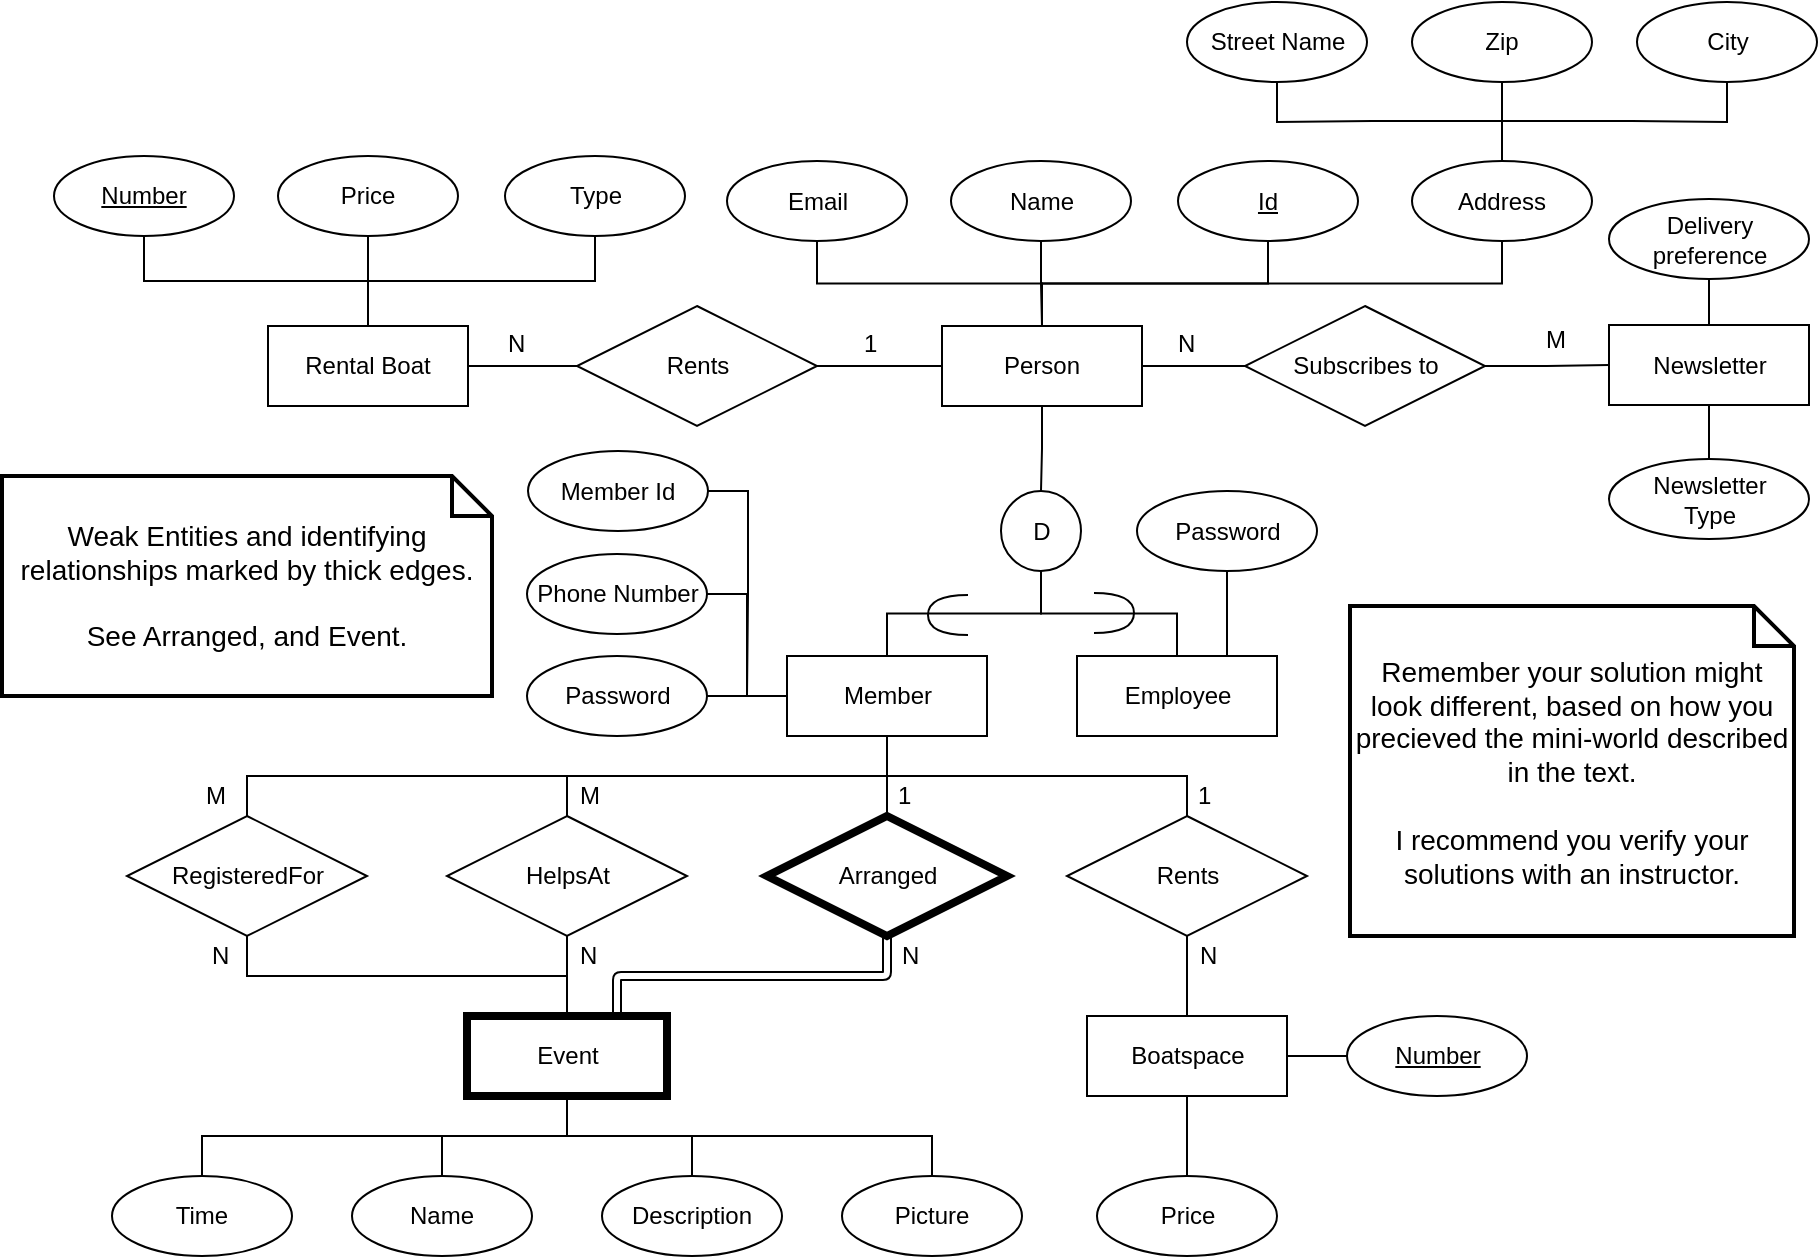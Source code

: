 <mxfile version="11.3.0" type="device" pages="1"><diagram id="de0xtfINwbp1Bm9lKYUu" name="Page-1"><mxGraphModel dx="2912" dy="2322" grid="1" gridSize="10" guides="1" tooltips="1" connect="1" arrows="1" fold="1" page="1" pageScale="1" pageWidth="850" pageHeight="1100" math="0" shadow="0"><root><mxCell id="0"/><mxCell id="1" parent="0"/><mxCell id="aHNWW3nDcpeOTY59leKr-5" style="edgeStyle=orthogonalEdgeStyle;rounded=0;orthogonalLoop=1;jettySize=auto;html=1;exitX=0.5;exitY=1;exitDx=0;exitDy=0;endArrow=none;endFill=0;" edge="1" parent="1" source="2RB6xfDAhpEEcjJ3RVW5-20" target="2RB6xfDAhpEEcjJ3RVW5-74"><mxGeometry relative="1" as="geometry"/></mxCell><mxCell id="aHNWW3nDcpeOTY59leKr-6" style="edgeStyle=orthogonalEdgeStyle;rounded=0;orthogonalLoop=1;jettySize=auto;html=1;exitX=0.5;exitY=1;exitDx=0;exitDy=0;endArrow=none;endFill=0;" edge="1" parent="1" source="2RB6xfDAhpEEcjJ3RVW5-20" target="2RB6xfDAhpEEcjJ3RVW5-61"><mxGeometry relative="1" as="geometry"/></mxCell><mxCell id="aHNWW3nDcpeOTY59leKr-7" style="edgeStyle=orthogonalEdgeStyle;rounded=0;orthogonalLoop=1;jettySize=auto;html=1;exitX=0.5;exitY=1;exitDx=0;exitDy=0;endArrow=none;endFill=0;" edge="1" parent="1" source="2RB6xfDAhpEEcjJ3RVW5-20" target="2RB6xfDAhpEEcjJ3RVW5-64"><mxGeometry relative="1" as="geometry"/></mxCell><mxCell id="aHNWW3nDcpeOTY59leKr-8" style="edgeStyle=orthogonalEdgeStyle;rounded=0;orthogonalLoop=1;jettySize=auto;html=1;exitX=0.5;exitY=1;exitDx=0;exitDy=0;endArrow=none;endFill=0;" edge="1" parent="1" source="2RB6xfDAhpEEcjJ3RVW5-20" target="2RB6xfDAhpEEcjJ3RVW5-67"><mxGeometry relative="1" as="geometry"/></mxCell><mxCell id="2RB6xfDAhpEEcjJ3RVW5-20" value="Member" style="whiteSpace=wrap;html=1;align=center;" parent="1" vertex="1"><mxGeometry x="2.5" y="110" width="100" height="40" as="geometry"/></mxCell><mxCell id="aHNWW3nDcpeOTY59leKr-101" style="edgeStyle=orthogonalEdgeStyle;rounded=0;orthogonalLoop=1;jettySize=auto;html=1;exitX=0.75;exitY=0;exitDx=0;exitDy=0;endArrow=none;endFill=0;" edge="1" parent="1" source="2RB6xfDAhpEEcjJ3RVW5-27" target="aHNWW3nDcpeOTY59leKr-100"><mxGeometry relative="1" as="geometry"/></mxCell><mxCell id="2RB6xfDAhpEEcjJ3RVW5-27" value="Employee" style="whiteSpace=wrap;html=1;align=center;" parent="1" vertex="1"><mxGeometry x="147.5" y="110" width="100" height="40" as="geometry"/></mxCell><mxCell id="aHNWW3nDcpeOTY59leKr-53" style="edgeStyle=orthogonalEdgeStyle;rounded=0;orthogonalLoop=1;jettySize=auto;html=1;exitX=0.5;exitY=0;exitDx=0;exitDy=0;endArrow=none;endFill=0;" edge="1" parent="1" source="2RB6xfDAhpEEcjJ3RVW5-35" target="aHNWW3nDcpeOTY59leKr-51"><mxGeometry relative="1" as="geometry"/></mxCell><mxCell id="aHNWW3nDcpeOTY59leKr-54" style="edgeStyle=orthogonalEdgeStyle;rounded=0;orthogonalLoop=1;jettySize=auto;html=1;exitX=0.5;exitY=0;exitDx=0;exitDy=0;endArrow=none;endFill=0;" edge="1" parent="1" source="2RB6xfDAhpEEcjJ3RVW5-35" target="aHNWW3nDcpeOTY59leKr-50"><mxGeometry relative="1" as="geometry"/></mxCell><mxCell id="aHNWW3nDcpeOTY59leKr-55" style="edgeStyle=orthogonalEdgeStyle;rounded=0;orthogonalLoop=1;jettySize=auto;html=1;exitX=0.5;exitY=0;exitDx=0;exitDy=0;endArrow=none;endFill=0;" edge="1" parent="1" source="2RB6xfDAhpEEcjJ3RVW5-35" target="aHNWW3nDcpeOTY59leKr-49"><mxGeometry relative="1" as="geometry"/></mxCell><mxCell id="2RB6xfDAhpEEcjJ3RVW5-35" value="Rental Boat" style="whiteSpace=wrap;html=1;align=center;" parent="1" vertex="1"><mxGeometry x="-257" y="-55" width="100" height="40" as="geometry"/></mxCell><mxCell id="aHNWW3nDcpeOTY59leKr-25" style="edgeStyle=orthogonalEdgeStyle;rounded=0;orthogonalLoop=1;jettySize=auto;html=1;exitX=1;exitY=0.5;exitDx=0;exitDy=0;endArrow=none;endFill=0;" edge="1" parent="1" source="2RB6xfDAhpEEcjJ3RVW5-43" target="aHNWW3nDcpeOTY59leKr-24"><mxGeometry relative="1" as="geometry"/></mxCell><mxCell id="aHNWW3nDcpeOTY59leKr-27" style="edgeStyle=orthogonalEdgeStyle;rounded=0;orthogonalLoop=1;jettySize=auto;html=1;exitX=0.5;exitY=1;exitDx=0;exitDy=0;endArrow=none;endFill=0;" edge="1" parent="1" source="2RB6xfDAhpEEcjJ3RVW5-43" target="aHNWW3nDcpeOTY59leKr-45"><mxGeometry relative="1" as="geometry"/></mxCell><mxCell id="2RB6xfDAhpEEcjJ3RVW5-43" value="Boatspace" style="whiteSpace=wrap;html=1;align=center;" parent="1" vertex="1"><mxGeometry x="152.5" y="290" width="100" height="40" as="geometry"/></mxCell><mxCell id="aHNWW3nDcpeOTY59leKr-16" style="edgeStyle=orthogonalEdgeStyle;rounded=0;orthogonalLoop=1;jettySize=auto;html=1;exitX=0.5;exitY=1;exitDx=0;exitDy=0;endArrow=none;endFill=0;" edge="1" parent="1" source="2RB6xfDAhpEEcjJ3RVW5-49" target="aHNWW3nDcpeOTY59leKr-12"><mxGeometry relative="1" as="geometry"/></mxCell><mxCell id="aHNWW3nDcpeOTY59leKr-17" style="edgeStyle=orthogonalEdgeStyle;rounded=0;orthogonalLoop=1;jettySize=auto;html=1;exitX=0.5;exitY=1;exitDx=0;exitDy=0;endArrow=none;endFill=0;" edge="1" parent="1" source="2RB6xfDAhpEEcjJ3RVW5-49" target="aHNWW3nDcpeOTY59leKr-13"><mxGeometry relative="1" as="geometry"/></mxCell><mxCell id="aHNWW3nDcpeOTY59leKr-18" style="edgeStyle=orthogonalEdgeStyle;rounded=0;orthogonalLoop=1;jettySize=auto;html=1;exitX=0.5;exitY=1;exitDx=0;exitDy=0;endArrow=none;endFill=0;" edge="1" parent="1" source="2RB6xfDAhpEEcjJ3RVW5-49" target="aHNWW3nDcpeOTY59leKr-14"><mxGeometry relative="1" as="geometry"/></mxCell><mxCell id="aHNWW3nDcpeOTY59leKr-19" style="edgeStyle=orthogonalEdgeStyle;rounded=0;orthogonalLoop=1;jettySize=auto;html=1;exitX=0.5;exitY=1;exitDx=0;exitDy=0;endArrow=none;endFill=0;" edge="1" parent="1" source="2RB6xfDAhpEEcjJ3RVW5-49" target="aHNWW3nDcpeOTY59leKr-15"><mxGeometry relative="1" as="geometry"/></mxCell><mxCell id="2RB6xfDAhpEEcjJ3RVW5-49" value="Event" style="whiteSpace=wrap;html=1;align=center;strokeWidth=4;" parent="1" vertex="1"><mxGeometry x="-157.5" y="290" width="100" height="40" as="geometry"/></mxCell><mxCell id="2RB6xfDAhpEEcjJ3RVW5-61" value="Arranged" style="shape=rhombus;perimeter=rhombusPerimeter;whiteSpace=wrap;html=1;align=center;strokeWidth=4;" parent="1" vertex="1"><mxGeometry x="-7.5" y="190" width="120" height="60" as="geometry"/></mxCell><mxCell id="aHNWW3nDcpeOTY59leKr-21" style="edgeStyle=orthogonalEdgeStyle;rounded=0;orthogonalLoop=1;jettySize=auto;html=1;exitX=0.5;exitY=1;exitDx=0;exitDy=0;endArrow=none;endFill=0;" edge="1" parent="1" source="2RB6xfDAhpEEcjJ3RVW5-64" target="2RB6xfDAhpEEcjJ3RVW5-49"><mxGeometry relative="1" as="geometry"/></mxCell><mxCell id="2RB6xfDAhpEEcjJ3RVW5-64" value="HelpsAt" style="shape=rhombus;perimeter=rhombusPerimeter;whiteSpace=wrap;html=1;align=center;" parent="1" vertex="1"><mxGeometry x="-167.5" y="190" width="120" height="60" as="geometry"/></mxCell><mxCell id="aHNWW3nDcpeOTY59leKr-20" style="edgeStyle=orthogonalEdgeStyle;rounded=0;orthogonalLoop=1;jettySize=auto;html=1;exitX=0.5;exitY=1;exitDx=0;exitDy=0;endArrow=none;endFill=0;" edge="1" parent="1" source="2RB6xfDAhpEEcjJ3RVW5-67" target="2RB6xfDAhpEEcjJ3RVW5-49"><mxGeometry relative="1" as="geometry"/></mxCell><mxCell id="2RB6xfDAhpEEcjJ3RVW5-67" value="RegisteredFor" style="shape=rhombus;perimeter=rhombusPerimeter;whiteSpace=wrap;html=1;align=center;" parent="1" vertex="1"><mxGeometry x="-327.5" y="190" width="120" height="60" as="geometry"/></mxCell><mxCell id="aHNWW3nDcpeOTY59leKr-9" style="edgeStyle=orthogonalEdgeStyle;rounded=0;orthogonalLoop=1;jettySize=auto;html=1;exitX=0.5;exitY=1;exitDx=0;exitDy=0;endArrow=none;endFill=0;" edge="1" parent="1" source="2RB6xfDAhpEEcjJ3RVW5-74" target="2RB6xfDAhpEEcjJ3RVW5-43"><mxGeometry relative="1" as="geometry"/></mxCell><mxCell id="2RB6xfDAhpEEcjJ3RVW5-74" value="Rents" style="shape=rhombus;perimeter=rhombusPerimeter;whiteSpace=wrap;html=1;align=center;" parent="1" vertex="1"><mxGeometry x="142.5" y="190" width="120" height="60" as="geometry"/></mxCell><mxCell id="aHNWW3nDcpeOTY59leKr-35" style="edgeStyle=orthogonalEdgeStyle;rounded=0;orthogonalLoop=1;jettySize=auto;html=1;exitX=0.5;exitY=0;exitDx=0;exitDy=0;endArrow=none;endFill=0;" edge="1" parent="1" source="2RB6xfDAhpEEcjJ3RVW5-79" target="2RB6xfDAhpEEcjJ3RVW5-106"><mxGeometry relative="1" as="geometry"/></mxCell><mxCell id="aHNWW3nDcpeOTY59leKr-36" style="edgeStyle=orthogonalEdgeStyle;rounded=0;orthogonalLoop=1;jettySize=auto;html=1;exitX=0.5;exitY=1;exitDx=0;exitDy=0;endArrow=none;endFill=0;" edge="1" parent="1" source="2RB6xfDAhpEEcjJ3RVW5-79" target="2RB6xfDAhpEEcjJ3RVW5-111"><mxGeometry relative="1" as="geometry"/></mxCell><mxCell id="2RB6xfDAhpEEcjJ3RVW5-79" value="Newsletter" style="whiteSpace=wrap;html=1;align=center;" parent="1" vertex="1"><mxGeometry x="413.5" y="-55.5" width="100" height="40" as="geometry"/></mxCell><mxCell id="2RB6xfDAhpEEcjJ3RVW5-96" style="edgeStyle=orthogonalEdgeStyle;rounded=0;orthogonalLoop=1;jettySize=auto;html=1;endArrow=none;endFill=0;exitX=0.5;exitY=0;exitDx=0;exitDy=0;" parent="1" source="2RB6xfDAhpEEcjJ3RVW5-82" target="aHNWW3nDcpeOTY59leKr-63" edge="1"><mxGeometry relative="1" as="geometry"><mxPoint x="328" y="-45" as="targetPoint"/></mxGeometry></mxCell><mxCell id="aHNWW3nDcpeOTY59leKr-28" style="edgeStyle=orthogonalEdgeStyle;rounded=0;orthogonalLoop=1;jettySize=auto;html=1;exitX=0;exitY=0.5;exitDx=0;exitDy=0;endArrow=none;endFill=0;" edge="1" parent="1" source="2RB6xfDAhpEEcjJ3RVW5-82" target="2RB6xfDAhpEEcjJ3RVW5-104"><mxGeometry relative="1" as="geometry"/></mxCell><mxCell id="aHNWW3nDcpeOTY59leKr-30" style="edgeStyle=orthogonalEdgeStyle;rounded=0;orthogonalLoop=1;jettySize=auto;html=1;exitX=0.5;exitY=1;exitDx=0;exitDy=0;entryX=0.5;entryY=0;entryDx=0;entryDy=0;endArrow=none;endFill=0;" edge="1" parent="1" source="2RB6xfDAhpEEcjJ3RVW5-82" target="aHNWW3nDcpeOTY59leKr-1"><mxGeometry relative="1" as="geometry"/></mxCell><mxCell id="aHNWW3nDcpeOTY59leKr-47" style="edgeStyle=orthogonalEdgeStyle;rounded=0;orthogonalLoop=1;jettySize=auto;html=1;exitX=0.5;exitY=0;exitDx=0;exitDy=0;entryX=0.5;entryY=1;entryDx=0;entryDy=0;endArrow=none;endFill=0;" edge="1" parent="1" source="2RB6xfDAhpEEcjJ3RVW5-82" target="aHNWW3nDcpeOTY59leKr-44"><mxGeometry relative="1" as="geometry"/></mxCell><mxCell id="aHNWW3nDcpeOTY59leKr-48" style="edgeStyle=orthogonalEdgeStyle;rounded=0;orthogonalLoop=1;jettySize=auto;html=1;exitX=0.5;exitY=0;exitDx=0;exitDy=0;entryX=0.5;entryY=1;entryDx=0;entryDy=0;endArrow=none;endFill=0;" edge="1" parent="1" source="2RB6xfDAhpEEcjJ3RVW5-82" target="aHNWW3nDcpeOTY59leKr-23"><mxGeometry relative="1" as="geometry"/></mxCell><mxCell id="aHNWW3nDcpeOTY59leKr-72" style="edgeStyle=orthogonalEdgeStyle;rounded=0;orthogonalLoop=1;jettySize=auto;html=1;exitX=1;exitY=0.5;exitDx=0;exitDy=0;entryX=0;entryY=0.5;entryDx=0;entryDy=0;endArrow=none;endFill=0;" edge="1" parent="1" source="2RB6xfDAhpEEcjJ3RVW5-82" target="2RB6xfDAhpEEcjJ3RVW5-108"><mxGeometry relative="1" as="geometry"/></mxCell><mxCell id="2RB6xfDAhpEEcjJ3RVW5-82" value="Person" style="whiteSpace=wrap;html=1;align=center;" parent="1" vertex="1"><mxGeometry x="80" y="-55" width="100" height="40" as="geometry"/></mxCell><mxCell id="2RB6xfDAhpEEcjJ3RVW5-92" style="edgeStyle=orthogonalEdgeStyle;rounded=0;orthogonalLoop=1;jettySize=auto;html=1;endArrow=none;endFill=0;" parent="1" source="aHNWW3nDcpeOTY59leKr-46" target="2RB6xfDAhpEEcjJ3RVW5-82" edge="1"><mxGeometry relative="1" as="geometry"><Array as="points"/><mxPoint x="130" y="-95.025" as="sourcePoint"/></mxGeometry></mxCell><mxCell id="aHNWW3nDcpeOTY59leKr-29" style="edgeStyle=orthogonalEdgeStyle;rounded=0;orthogonalLoop=1;jettySize=auto;html=1;exitX=0;exitY=0.5;exitDx=0;exitDy=0;endArrow=none;endFill=0;" edge="1" parent="1" source="2RB6xfDAhpEEcjJ3RVW5-104" target="2RB6xfDAhpEEcjJ3RVW5-35"><mxGeometry relative="1" as="geometry"/></mxCell><mxCell id="2RB6xfDAhpEEcjJ3RVW5-104" value="Rents" style="shape=rhombus;perimeter=rhombusPerimeter;whiteSpace=wrap;html=1;align=center;" parent="1" vertex="1"><mxGeometry x="-102.5" y="-65" width="120" height="60" as="geometry"/></mxCell><mxCell id="2RB6xfDAhpEEcjJ3RVW5-106" value="Delivery preference" style="ellipse;whiteSpace=wrap;html=1;align=center;" parent="1" vertex="1"><mxGeometry x="413.5" y="-118.5" width="100" height="40" as="geometry"/></mxCell><mxCell id="aHNWW3nDcpeOTY59leKr-34" style="edgeStyle=orthogonalEdgeStyle;rounded=0;orthogonalLoop=1;jettySize=auto;html=1;exitX=1;exitY=0.5;exitDx=0;exitDy=0;endArrow=none;endFill=0;" edge="1" parent="1" source="2RB6xfDAhpEEcjJ3RVW5-108" target="2RB6xfDAhpEEcjJ3RVW5-79"><mxGeometry relative="1" as="geometry"/></mxCell><mxCell id="2RB6xfDAhpEEcjJ3RVW5-108" value="Subscribes to" style="shape=rhombus;perimeter=rhombusPerimeter;whiteSpace=wrap;html=1;align=center;" parent="1" vertex="1"><mxGeometry x="231.5" y="-65" width="120" height="60" as="geometry"/></mxCell><mxCell id="2RB6xfDAhpEEcjJ3RVW5-111" value="Newsletter&lt;br&gt;Type" style="ellipse;whiteSpace=wrap;html=1;align=center;" parent="1" vertex="1"><mxGeometry x="413.5" y="11.5" width="100" height="40" as="geometry"/></mxCell><mxCell id="aHNWW3nDcpeOTY59leKr-31" style="edgeStyle=orthogonalEdgeStyle;rounded=0;orthogonalLoop=1;jettySize=auto;html=1;exitX=0.5;exitY=1;exitDx=0;exitDy=0;entryX=0.5;entryY=0;entryDx=0;entryDy=0;endArrow=none;endFill=0;" edge="1" parent="1" source="aHNWW3nDcpeOTY59leKr-1" target="2RB6xfDAhpEEcjJ3RVW5-20"><mxGeometry relative="1" as="geometry"/></mxCell><mxCell id="aHNWW3nDcpeOTY59leKr-32" style="edgeStyle=orthogonalEdgeStyle;rounded=0;orthogonalLoop=1;jettySize=auto;html=1;exitX=0.5;exitY=1;exitDx=0;exitDy=0;endArrow=none;endFill=0;" edge="1" parent="1" source="aHNWW3nDcpeOTY59leKr-1" target="2RB6xfDAhpEEcjJ3RVW5-27"><mxGeometry relative="1" as="geometry"/></mxCell><mxCell id="aHNWW3nDcpeOTY59leKr-1" value="D" style="ellipse;whiteSpace=wrap;html=1;aspect=fixed;" vertex="1" parent="1"><mxGeometry x="109.5" y="27.5" width="40" height="40" as="geometry"/></mxCell><mxCell id="aHNWW3nDcpeOTY59leKr-12" value="Name" style="ellipse;whiteSpace=wrap;html=1;" vertex="1" parent="1"><mxGeometry x="-215" y="370" width="90" height="40" as="geometry"/></mxCell><mxCell id="aHNWW3nDcpeOTY59leKr-13" value="Time" style="ellipse;whiteSpace=wrap;html=1;" vertex="1" parent="1"><mxGeometry x="-335" y="370" width="90" height="40" as="geometry"/></mxCell><mxCell id="aHNWW3nDcpeOTY59leKr-14" value="Description" style="ellipse;whiteSpace=wrap;html=1;" vertex="1" parent="1"><mxGeometry x="-90" y="370" width="90" height="40" as="geometry"/></mxCell><mxCell id="aHNWW3nDcpeOTY59leKr-15" value="Picture" style="ellipse;whiteSpace=wrap;html=1;" vertex="1" parent="1"><mxGeometry x="30" y="370" width="90" height="40" as="geometry"/></mxCell><mxCell id="aHNWW3nDcpeOTY59leKr-23" value="&lt;u&gt;Id&lt;/u&gt;" style="ellipse;whiteSpace=wrap;html=1;" vertex="1" parent="1"><mxGeometry x="198" y="-137.5" width="90" height="40" as="geometry"/></mxCell><mxCell id="aHNWW3nDcpeOTY59leKr-24" value="&lt;u&gt;Number&lt;/u&gt;" style="ellipse;whiteSpace=wrap;html=1;" vertex="1" parent="1"><mxGeometry x="282.5" y="290" width="90" height="40" as="geometry"/></mxCell><mxCell id="aHNWW3nDcpeOTY59leKr-39" value="" style="shape=requiredInterface;html=1;verticalLabelPosition=bottom;rotation=180;" vertex="1" parent="1"><mxGeometry x="73" y="79.5" width="20" height="20" as="geometry"/></mxCell><mxCell id="aHNWW3nDcpeOTY59leKr-42" value="" style="shape=requiredInterface;html=1;verticalLabelPosition=bottom;rotation=0;" vertex="1" parent="1"><mxGeometry x="156" y="78.5" width="20" height="20" as="geometry"/></mxCell><mxCell id="aHNWW3nDcpeOTY59leKr-44" value="Email" style="ellipse;whiteSpace=wrap;html=1;" vertex="1" parent="1"><mxGeometry x="-27.5" y="-137.5" width="90" height="40" as="geometry"/></mxCell><mxCell id="aHNWW3nDcpeOTY59leKr-45" value="Price" style="ellipse;whiteSpace=wrap;html=1;" vertex="1" parent="1"><mxGeometry x="157.5" y="370" width="90" height="40" as="geometry"/></mxCell><mxCell id="aHNWW3nDcpeOTY59leKr-46" value="Name" style="ellipse;whiteSpace=wrap;html=1;" vertex="1" parent="1"><mxGeometry x="84.5" y="-137.5" width="90" height="40" as="geometry"/></mxCell><mxCell id="aHNWW3nDcpeOTY59leKr-49" value="Type" style="ellipse;whiteSpace=wrap;html=1;" vertex="1" parent="1"><mxGeometry x="-138.5" y="-140" width="90" height="40" as="geometry"/></mxCell><mxCell id="aHNWW3nDcpeOTY59leKr-50" value="&lt;u&gt;Number&lt;/u&gt;" style="ellipse;whiteSpace=wrap;html=1;" vertex="1" parent="1"><mxGeometry x="-364" y="-140" width="90" height="40" as="geometry"/></mxCell><mxCell id="aHNWW3nDcpeOTY59leKr-51" value="Price" style="ellipse;whiteSpace=wrap;html=1;" vertex="1" parent="1"><mxGeometry x="-252" y="-140" width="90" height="40" as="geometry"/></mxCell><mxCell id="aHNWW3nDcpeOTY59leKr-59" value="N" style="text;html=1;resizable=0;points=[];autosize=1;align=left;verticalAlign=top;spacingTop=-4;" vertex="1" parent="1"><mxGeometry x="-139.5" y="-56" width="20" height="20" as="geometry"/></mxCell><mxCell id="aHNWW3nDcpeOTY59leKr-69" style="edgeStyle=orthogonalEdgeStyle;rounded=0;orthogonalLoop=1;jettySize=auto;html=1;exitX=0.5;exitY=0;exitDx=0;exitDy=0;entryX=0.5;entryY=1;entryDx=0;entryDy=0;endArrow=none;endFill=0;" edge="1" parent="1" source="aHNWW3nDcpeOTY59leKr-63" target="aHNWW3nDcpeOTY59leKr-68"><mxGeometry relative="1" as="geometry"/></mxCell><mxCell id="aHNWW3nDcpeOTY59leKr-70" style="edgeStyle=orthogonalEdgeStyle;rounded=0;orthogonalLoop=1;jettySize=auto;html=1;exitX=0.5;exitY=0;exitDx=0;exitDy=0;endArrow=none;endFill=0;" edge="1" parent="1" source="aHNWW3nDcpeOTY59leKr-63" target="aHNWW3nDcpeOTY59leKr-67"><mxGeometry relative="1" as="geometry"/></mxCell><mxCell id="aHNWW3nDcpeOTY59leKr-71" style="edgeStyle=orthogonalEdgeStyle;rounded=0;orthogonalLoop=1;jettySize=auto;html=1;exitX=0.5;exitY=0;exitDx=0;exitDy=0;endArrow=none;endFill=0;" edge="1" parent="1" source="aHNWW3nDcpeOTY59leKr-63" target="aHNWW3nDcpeOTY59leKr-66"><mxGeometry relative="1" as="geometry"/></mxCell><mxCell id="aHNWW3nDcpeOTY59leKr-63" value="Address" style="ellipse;whiteSpace=wrap;html=1;" vertex="1" parent="1"><mxGeometry x="315" y="-137.5" width="90" height="40" as="geometry"/></mxCell><mxCell id="aHNWW3nDcpeOTY59leKr-66" value="City" style="ellipse;whiteSpace=wrap;html=1;" vertex="1" parent="1"><mxGeometry x="427.5" y="-217" width="90" height="40" as="geometry"/></mxCell><mxCell id="aHNWW3nDcpeOTY59leKr-67" value="Street Name" style="ellipse;whiteSpace=wrap;html=1;" vertex="1" parent="1"><mxGeometry x="202.5" y="-217" width="90" height="40" as="geometry"/></mxCell><mxCell id="aHNWW3nDcpeOTY59leKr-68" value="Zip" style="ellipse;whiteSpace=wrap;html=1;" vertex="1" parent="1"><mxGeometry x="315" y="-217" width="90" height="40" as="geometry"/></mxCell><mxCell id="aHNWW3nDcpeOTY59leKr-74" value="Weak Entities and identifying relationships marked by thick edges.&lt;br&gt;&lt;br&gt;See Arranged, and Event." style="shape=note;strokeWidth=2;fontSize=14;size=20;whiteSpace=wrap;html=1;glass=0;verticalAlign=middle;" vertex="1" parent="1"><mxGeometry x="-390" y="20" width="245" height="110" as="geometry"/></mxCell><mxCell id="aHNWW3nDcpeOTY59leKr-75" value="" style="shape=link;html=1;endArrow=none;endFill=0;entryX=0.5;entryY=1;entryDx=0;entryDy=0;exitX=0.75;exitY=0;exitDx=0;exitDy=0;edgeStyle=orthogonalEdgeStyle;" edge="1" parent="1" source="2RB6xfDAhpEEcjJ3RVW5-49" target="2RB6xfDAhpEEcjJ3RVW5-61"><mxGeometry width="50" height="50" relative="1" as="geometry"><mxPoint x="-600" y="490" as="sourcePoint"/><mxPoint x="-550" y="440" as="targetPoint"/></mxGeometry></mxCell><mxCell id="aHNWW3nDcpeOTY59leKr-76" value="N" style="text;html=1;resizable=0;points=[];autosize=1;align=left;verticalAlign=top;spacingTop=-4;" vertex="1" parent="1"><mxGeometry x="196" y="-56" width="20" height="20" as="geometry"/></mxCell><mxCell id="aHNWW3nDcpeOTY59leKr-77" value="M" style="text;html=1;resizable=0;points=[];autosize=1;align=left;verticalAlign=top;spacingTop=-4;" vertex="1" parent="1"><mxGeometry x="380" y="-58" width="30" height="20" as="geometry"/></mxCell><mxCell id="aHNWW3nDcpeOTY59leKr-78" value="M" style="text;html=1;resizable=0;points=[];autosize=1;align=left;verticalAlign=top;spacingTop=-4;" vertex="1" parent="1"><mxGeometry x="-290" y="170" width="30" height="20" as="geometry"/></mxCell><mxCell id="aHNWW3nDcpeOTY59leKr-80" value="N" style="text;html=1;resizable=0;points=[];autosize=1;align=left;verticalAlign=top;spacingTop=-4;" vertex="1" parent="1"><mxGeometry x="-287.5" y="250" width="20" height="20" as="geometry"/></mxCell><mxCell id="aHNWW3nDcpeOTY59leKr-81" value="N" style="text;html=1;resizable=0;points=[];autosize=1;align=left;verticalAlign=top;spacingTop=-4;" vertex="1" parent="1"><mxGeometry x="-103.5" y="250" width="20" height="20" as="geometry"/></mxCell><mxCell id="aHNWW3nDcpeOTY59leKr-87" value="M" style="text;html=1;resizable=0;points=[];autosize=1;align=left;verticalAlign=top;spacingTop=-4;" vertex="1" parent="1"><mxGeometry x="-103.5" y="170" width="30" height="20" as="geometry"/></mxCell><mxCell id="aHNWW3nDcpeOTY59leKr-91" value="1" style="text;html=1;resizable=0;points=[];autosize=1;align=left;verticalAlign=top;spacingTop=-4;" vertex="1" parent="1"><mxGeometry x="55.5" y="170" width="20" height="20" as="geometry"/></mxCell><mxCell id="aHNWW3nDcpeOTY59leKr-92" value="N" style="text;html=1;resizable=0;points=[];autosize=1;align=left;verticalAlign=top;spacingTop=-4;" vertex="1" parent="1"><mxGeometry x="58" y="250" width="20" height="20" as="geometry"/></mxCell><mxCell id="aHNWW3nDcpeOTY59leKr-93" value="N" style="text;html=1;resizable=0;points=[];autosize=1;align=left;verticalAlign=top;spacingTop=-4;" vertex="1" parent="1"><mxGeometry x="206.5" y="250" width="20" height="20" as="geometry"/></mxCell><mxCell id="aHNWW3nDcpeOTY59leKr-94" value="1" style="text;html=1;resizable=0;points=[];autosize=1;align=left;verticalAlign=top;spacingTop=-4;" vertex="1" parent="1"><mxGeometry x="39" y="-56" width="20" height="20" as="geometry"/></mxCell><mxCell id="aHNWW3nDcpeOTY59leKr-95" value="1" style="text;html=1;resizable=0;points=[];autosize=1;align=left;verticalAlign=top;spacingTop=-4;" vertex="1" parent="1"><mxGeometry x="205.5" y="170" width="20" height="20" as="geometry"/></mxCell><mxCell id="aHNWW3nDcpeOTY59leKr-97" value="Remember your solution might look different, based on how you precieved the mini-world described in the text. &lt;br&gt;&lt;br&gt;I recommend you verify your solutions with an instructor." style="shape=note;strokeWidth=2;fontSize=14;size=20;whiteSpace=wrap;html=1;glass=0;align=center;verticalAlign=middle;" vertex="1" parent="1"><mxGeometry x="284" y="85" width="222" height="165" as="geometry"/></mxCell><mxCell id="aHNWW3nDcpeOTY59leKr-99" style="edgeStyle=orthogonalEdgeStyle;rounded=0;orthogonalLoop=1;jettySize=auto;html=1;exitX=1;exitY=0.5;exitDx=0;exitDy=0;entryX=0;entryY=0.5;entryDx=0;entryDy=0;endArrow=none;endFill=0;" edge="1" parent="1" source="aHNWW3nDcpeOTY59leKr-98" target="2RB6xfDAhpEEcjJ3RVW5-20"><mxGeometry relative="1" as="geometry"/></mxCell><mxCell id="aHNWW3nDcpeOTY59leKr-98" value="Password" style="ellipse;whiteSpace=wrap;html=1;" vertex="1" parent="1"><mxGeometry x="-127.5" y="110" width="90" height="40" as="geometry"/></mxCell><mxCell id="aHNWW3nDcpeOTY59leKr-100" value="Password" style="ellipse;whiteSpace=wrap;html=1;" vertex="1" parent="1"><mxGeometry x="177.5" y="27.5" width="90" height="40" as="geometry"/></mxCell><mxCell id="aHNWW3nDcpeOTY59leKr-103" style="edgeStyle=orthogonalEdgeStyle;rounded=0;orthogonalLoop=1;jettySize=auto;html=1;exitX=1;exitY=0.5;exitDx=0;exitDy=0;entryX=0;entryY=0.5;entryDx=0;entryDy=0;endArrow=none;endFill=0;" edge="1" parent="1" source="aHNWW3nDcpeOTY59leKr-102" target="2RB6xfDAhpEEcjJ3RVW5-20"><mxGeometry relative="1" as="geometry"/></mxCell><mxCell id="aHNWW3nDcpeOTY59leKr-102" value="Phone Number" style="ellipse;whiteSpace=wrap;html=1;" vertex="1" parent="1"><mxGeometry x="-127.5" y="59" width="90" height="40" as="geometry"/></mxCell><mxCell id="aHNWW3nDcpeOTY59leKr-105" style="edgeStyle=orthogonalEdgeStyle;rounded=0;orthogonalLoop=1;jettySize=auto;html=1;exitX=1;exitY=0.5;exitDx=0;exitDy=0;entryX=0;entryY=0.5;entryDx=0;entryDy=0;endArrow=none;endFill=0;" edge="1" parent="1" source="aHNWW3nDcpeOTY59leKr-104" target="2RB6xfDAhpEEcjJ3RVW5-20"><mxGeometry relative="1" as="geometry"/></mxCell><mxCell id="aHNWW3nDcpeOTY59leKr-104" value="Member Id" style="ellipse;whiteSpace=wrap;html=1;" vertex="1" parent="1"><mxGeometry x="-127" y="7.5" width="90" height="40" as="geometry"/></mxCell></root></mxGraphModel></diagram></mxfile>